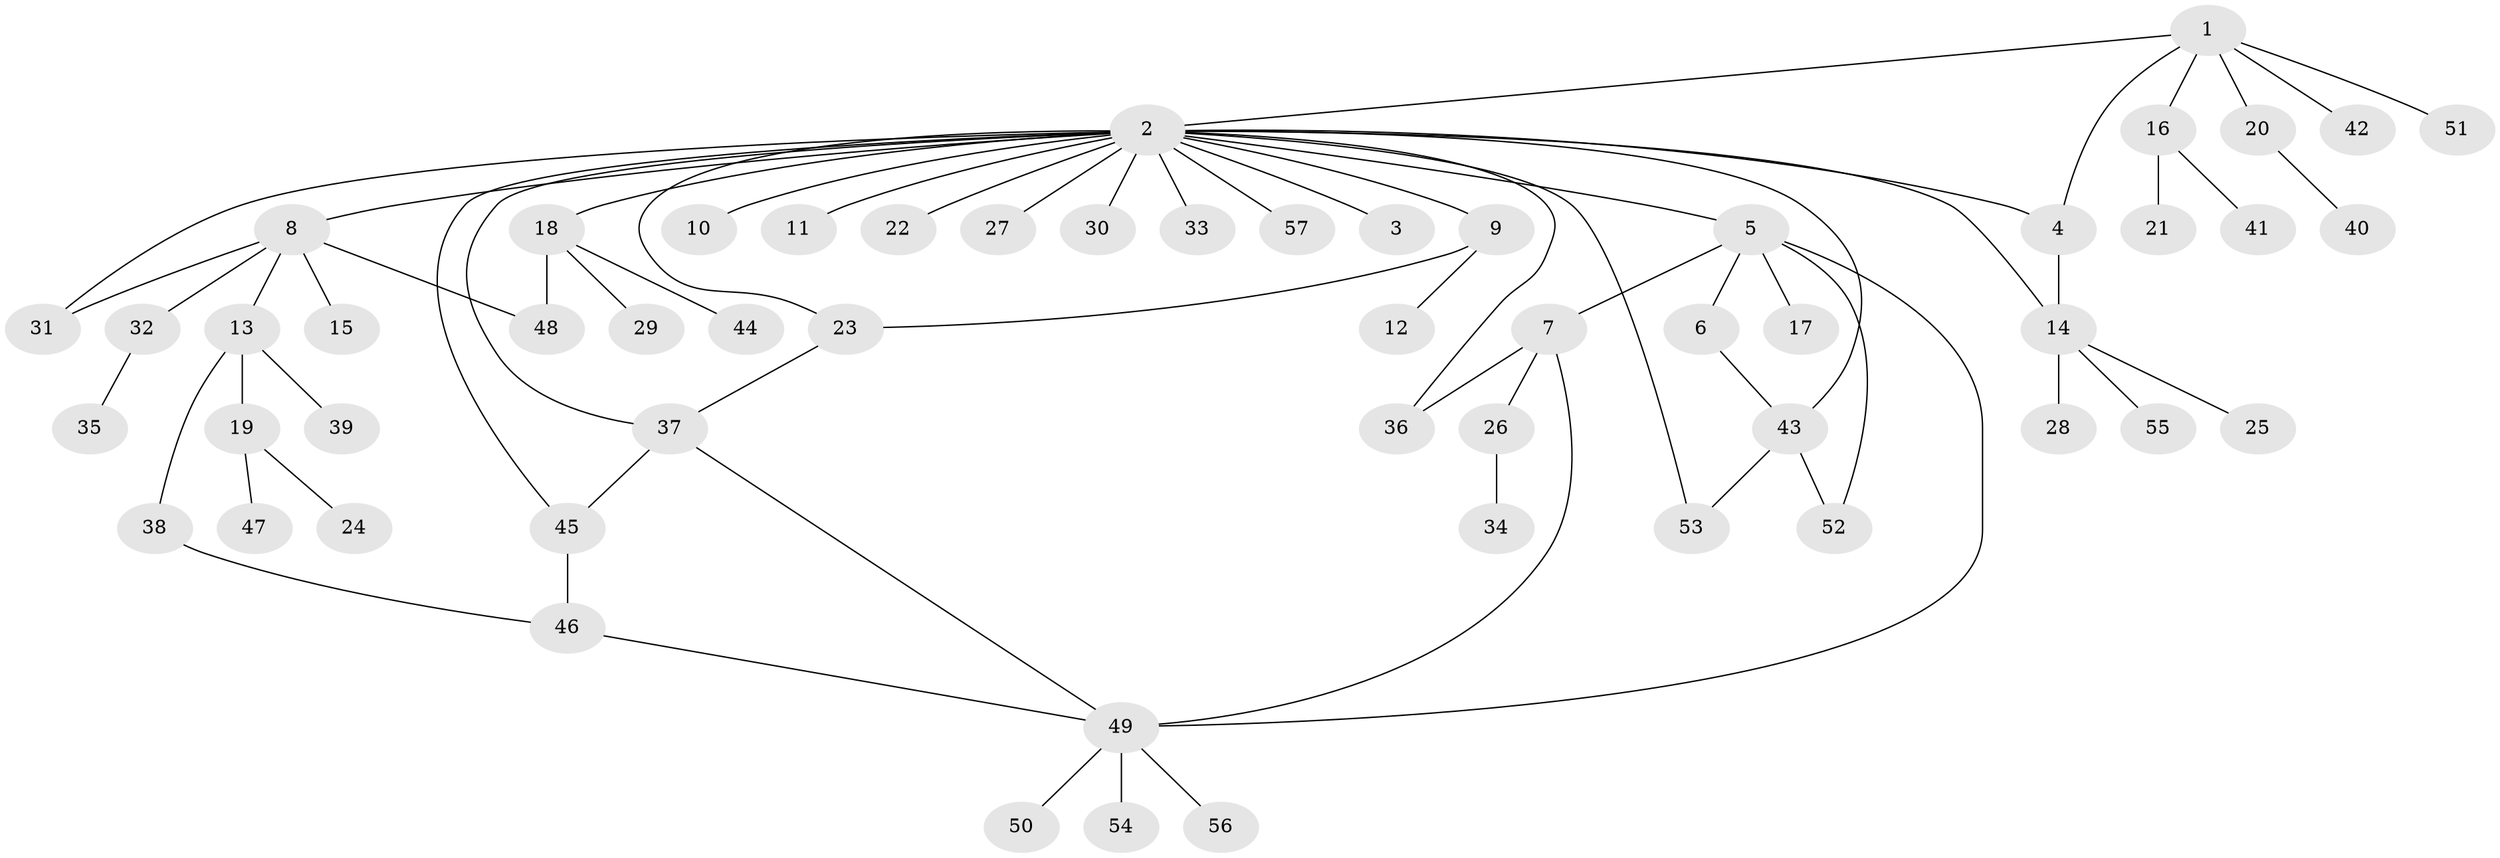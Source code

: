 // Generated by graph-tools (version 1.1) at 2025/01/03/09/25 03:01:42]
// undirected, 57 vertices, 71 edges
graph export_dot {
graph [start="1"]
  node [color=gray90,style=filled];
  1;
  2;
  3;
  4;
  5;
  6;
  7;
  8;
  9;
  10;
  11;
  12;
  13;
  14;
  15;
  16;
  17;
  18;
  19;
  20;
  21;
  22;
  23;
  24;
  25;
  26;
  27;
  28;
  29;
  30;
  31;
  32;
  33;
  34;
  35;
  36;
  37;
  38;
  39;
  40;
  41;
  42;
  43;
  44;
  45;
  46;
  47;
  48;
  49;
  50;
  51;
  52;
  53;
  54;
  55;
  56;
  57;
  1 -- 2;
  1 -- 4;
  1 -- 16;
  1 -- 20;
  1 -- 42;
  1 -- 51;
  2 -- 3;
  2 -- 4;
  2 -- 5;
  2 -- 8;
  2 -- 9;
  2 -- 10;
  2 -- 11;
  2 -- 14;
  2 -- 18;
  2 -- 22;
  2 -- 23;
  2 -- 27;
  2 -- 30;
  2 -- 31;
  2 -- 33;
  2 -- 36;
  2 -- 37;
  2 -- 43;
  2 -- 45;
  2 -- 53;
  2 -- 57;
  4 -- 14;
  5 -- 6;
  5 -- 7;
  5 -- 17;
  5 -- 49;
  5 -- 52;
  6 -- 43;
  7 -- 26;
  7 -- 36;
  7 -- 49;
  8 -- 13;
  8 -- 15;
  8 -- 31;
  8 -- 32;
  8 -- 48;
  9 -- 12;
  9 -- 23;
  13 -- 19;
  13 -- 38;
  13 -- 39;
  14 -- 25;
  14 -- 28;
  14 -- 55;
  16 -- 21;
  16 -- 41;
  18 -- 29;
  18 -- 44;
  18 -- 48;
  19 -- 24;
  19 -- 47;
  20 -- 40;
  23 -- 37;
  26 -- 34;
  32 -- 35;
  37 -- 45;
  37 -- 49;
  38 -- 46;
  43 -- 52;
  43 -- 53;
  45 -- 46;
  46 -- 49;
  49 -- 50;
  49 -- 54;
  49 -- 56;
}
